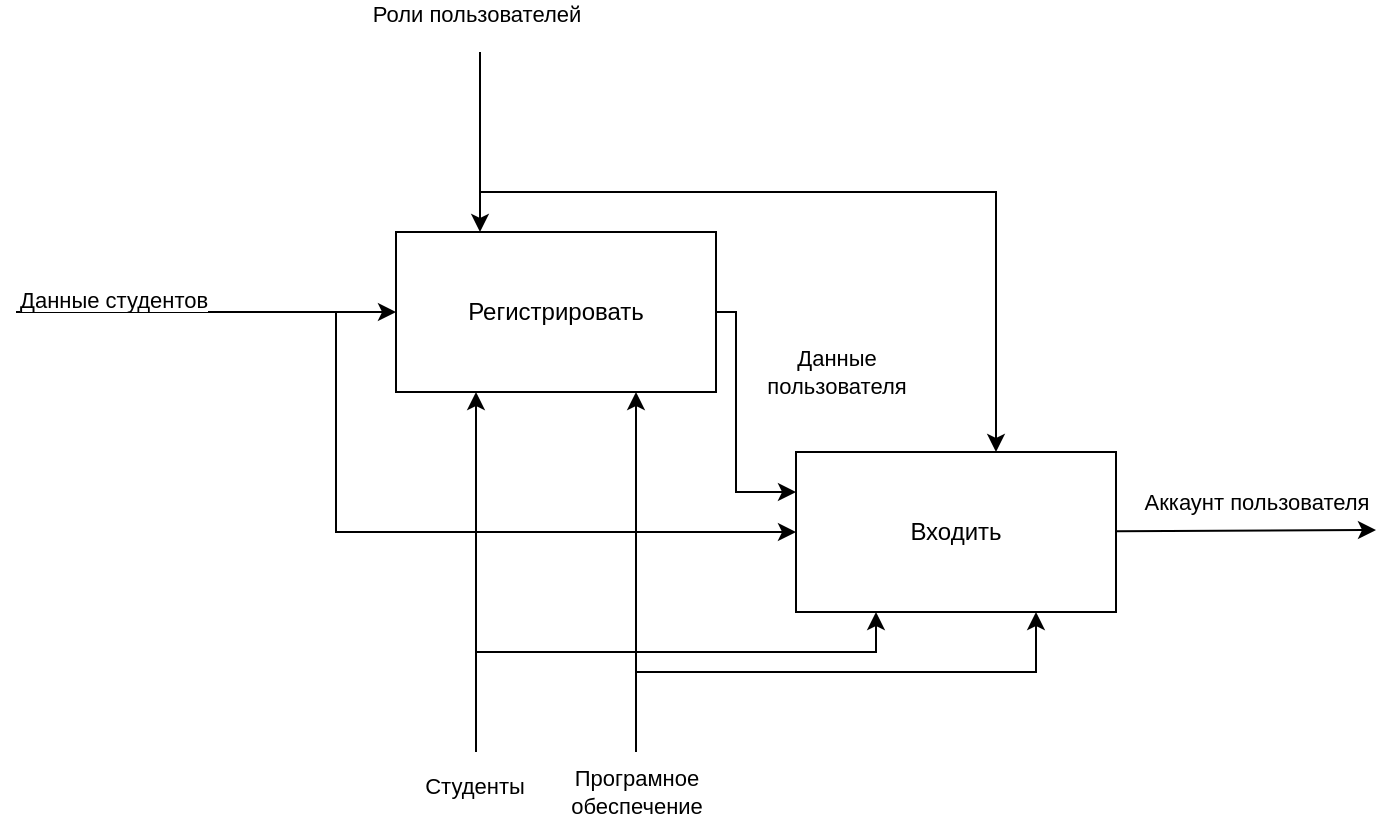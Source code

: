 <mxfile version="18.0.1" type="device"><diagram id="F-kIwalNcaUoxrm3usF3" name="Page-1"><mxGraphModel dx="1102" dy="857" grid="1" gridSize="10" guides="1" tooltips="1" connect="1" arrows="1" fold="1" page="1" pageScale="1" pageWidth="1100" pageHeight="850" math="0" shadow="0"><root><mxCell id="0"/><mxCell id="1" parent="0"/><mxCell id="5FL8ngE7u2p-rKPRF-31-1" value="Регистрировать" style="rounded=0;whiteSpace=wrap;html=1;" parent="1" vertex="1"><mxGeometry x="260" y="290" width="160" height="80" as="geometry"/></mxCell><mxCell id="5FL8ngE7u2p-rKPRF-31-2" value="" style="endArrow=classic;html=1;rounded=0;entryX=0;entryY=0.5;entryDx=0;entryDy=0;" parent="1" target="5FL8ngE7u2p-rKPRF-31-1" edge="1"><mxGeometry width="50" height="50" relative="1" as="geometry"><mxPoint x="70" y="330" as="sourcePoint"/><mxPoint x="150" y="310" as="targetPoint"/></mxGeometry></mxCell><mxCell id="5FL8ngE7u2p-rKPRF-31-3" value="&lt;span style=&quot;color: rgb(0, 0, 0); font-family: helvetica; font-size: 11px; font-style: normal; font-weight: 400; letter-spacing: normal; text-align: center; text-indent: 0px; text-transform: none; word-spacing: 0px; background-color: rgb(255, 255, 255); display: inline; float: none;&quot;&gt;Данные студентов&lt;/span&gt;" style="text;whiteSpace=wrap;html=1;" parent="1" vertex="1"><mxGeometry x="70" y="310" width="140" height="30" as="geometry"/></mxCell><mxCell id="5FL8ngE7u2p-rKPRF-31-8" value="" style="endArrow=classic;html=1;rounded=0;entryX=0.25;entryY=0;entryDx=0;entryDy=0;" parent="1" edge="1"><mxGeometry width="50" height="50" relative="1" as="geometry"><mxPoint x="302" y="200" as="sourcePoint"/><mxPoint x="302" y="290" as="targetPoint"/></mxGeometry></mxCell><mxCell id="5FL8ngE7u2p-rKPRF-31-9" value="Роли пользователей" style="edgeLabel;html=1;align=center;verticalAlign=middle;resizable=0;points=[];" parent="5FL8ngE7u2p-rKPRF-31-8" vertex="1" connectable="0"><mxGeometry x="-0.147" y="-2" relative="1" as="geometry"><mxPoint y="-58" as="offset"/></mxGeometry></mxCell><mxCell id="5FL8ngE7u2p-rKPRF-31-10" value="" style="endArrow=classic;html=1;rounded=0;entryX=0;entryY=0.25;entryDx=0;entryDy=0;exitX=1;exitY=0.5;exitDx=0;exitDy=0;edgeStyle=orthogonalEdgeStyle;" parent="1" source="5FL8ngE7u2p-rKPRF-31-1" target="5FL8ngE7u2p-rKPRF-31-32" edge="1"><mxGeometry width="50" height="50" relative="1" as="geometry"><mxPoint x="680" y="329.41" as="sourcePoint"/><mxPoint x="750" y="329" as="targetPoint"/><Array as="points"><mxPoint x="430" y="330"/><mxPoint x="430" y="420"/></Array></mxGeometry></mxCell><mxCell id="5FL8ngE7u2p-rKPRF-31-11" value="Данные &lt;br&gt;пользователя" style="edgeLabel;html=1;align=center;verticalAlign=middle;resizable=0;points=[];" parent="5FL8ngE7u2p-rKPRF-31-10" vertex="1" connectable="0"><mxGeometry x="0.2" y="1" relative="1" as="geometry"><mxPoint x="49" y="-38" as="offset"/></mxGeometry></mxCell><mxCell id="5FL8ngE7u2p-rKPRF-31-12" value="" style="endArrow=classic;html=1;rounded=0;entryX=0.25;entryY=1;entryDx=0;entryDy=0;" parent="1" target="5FL8ngE7u2p-rKPRF-31-1" edge="1"><mxGeometry width="50" height="50" relative="1" as="geometry"><mxPoint x="300" y="520" as="sourcePoint"/><mxPoint x="300" y="680" as="targetPoint"/></mxGeometry></mxCell><mxCell id="5FL8ngE7u2p-rKPRF-31-13" value="Студенты" style="edgeLabel;html=1;align=center;verticalAlign=middle;resizable=0;points=[];" parent="5FL8ngE7u2p-rKPRF-31-12" vertex="1" connectable="0"><mxGeometry x="-0.32" y="1" relative="1" as="geometry"><mxPoint y="98" as="offset"/></mxGeometry></mxCell><mxCell id="5FL8ngE7u2p-rKPRF-31-14" value="Програмное&lt;br&gt;обеспечение" style="endArrow=classic;html=1;rounded=0;entryX=0.75;entryY=1;entryDx=0;entryDy=0;" parent="1" target="5FL8ngE7u2p-rKPRF-31-1" edge="1"><mxGeometry x="-1" y="-20" width="50" height="50" relative="1" as="geometry"><mxPoint x="380" y="550" as="sourcePoint"/><mxPoint x="399.12" y="682.94" as="targetPoint"/><mxPoint x="-20" y="20" as="offset"/></mxGeometry></mxCell><mxCell id="5FL8ngE7u2p-rKPRF-31-32" value="Входить" style="rounded=0;whiteSpace=wrap;html=1;" parent="1" vertex="1"><mxGeometry x="460" y="400" width="160" height="80" as="geometry"/></mxCell><mxCell id="5FL8ngE7u2p-rKPRF-31-33" value="" style="endArrow=classic;html=1;rounded=0;entryX=0;entryY=0.5;entryDx=0;entryDy=0;edgeStyle=orthogonalEdgeStyle;" parent="1" target="5FL8ngE7u2p-rKPRF-31-32" edge="1"><mxGeometry width="50" height="50" relative="1" as="geometry"><mxPoint x="220" y="330" as="sourcePoint"/><mxPoint x="350" y="420" as="targetPoint"/><Array as="points"><mxPoint x="230" y="330"/><mxPoint x="230" y="440"/></Array></mxGeometry></mxCell><mxCell id="5FL8ngE7u2p-rKPRF-31-35" value="" style="endArrow=classic;html=1;rounded=0;edgeStyle=orthogonalEdgeStyle;" parent="1" edge="1"><mxGeometry width="50" height="50" relative="1" as="geometry"><mxPoint x="302" y="200" as="sourcePoint"/><mxPoint x="560" y="400" as="targetPoint"/><Array as="points"><mxPoint x="302" y="270"/><mxPoint x="560" y="270"/><mxPoint x="560" y="400"/></Array></mxGeometry></mxCell><mxCell id="5FL8ngE7u2p-rKPRF-31-37" value="" style="endArrow=classic;html=1;rounded=0;" parent="1" source="5FL8ngE7u2p-rKPRF-31-32" edge="1"><mxGeometry width="50" height="50" relative="1" as="geometry"><mxPoint x="880" y="439.41" as="sourcePoint"/><mxPoint x="750" y="439" as="targetPoint"/></mxGeometry></mxCell><mxCell id="5FL8ngE7u2p-rKPRF-31-38" value="Аккаунт пользователя" style="edgeLabel;html=1;align=center;verticalAlign=middle;resizable=0;points=[];" parent="5FL8ngE7u2p-rKPRF-31-37" vertex="1" connectable="0"><mxGeometry x="0.2" y="1" relative="1" as="geometry"><mxPoint x="-8" y="-13" as="offset"/></mxGeometry></mxCell><mxCell id="5FL8ngE7u2p-rKPRF-31-39" value="" style="endArrow=classic;html=1;rounded=0;entryX=0.25;entryY=1;entryDx=0;entryDy=0;edgeStyle=orthogonalEdgeStyle;" parent="1" target="5FL8ngE7u2p-rKPRF-31-32" edge="1"><mxGeometry width="50" height="50" relative="1" as="geometry"><mxPoint x="300" y="550" as="sourcePoint"/><mxPoint x="500" y="790" as="targetPoint"/><Array as="points"><mxPoint x="300" y="500"/><mxPoint x="500" y="500"/></Array></mxGeometry></mxCell><mxCell id="5FL8ngE7u2p-rKPRF-31-41" value="" style="endArrow=classic;html=1;rounded=0;entryX=0.75;entryY=1;entryDx=0;entryDy=0;edgeStyle=orthogonalEdgeStyle;" parent="1" target="5FL8ngE7u2p-rKPRF-31-32" edge="1"><mxGeometry x="-1" y="-40" width="50" height="50" relative="1" as="geometry"><mxPoint x="380" y="540" as="sourcePoint"/><mxPoint x="599.12" y="792.94" as="targetPoint"/><mxPoint x="-40" y="40" as="offset"/><Array as="points"><mxPoint x="380" y="510"/><mxPoint x="580" y="510"/></Array></mxGeometry></mxCell></root></mxGraphModel></diagram></mxfile>